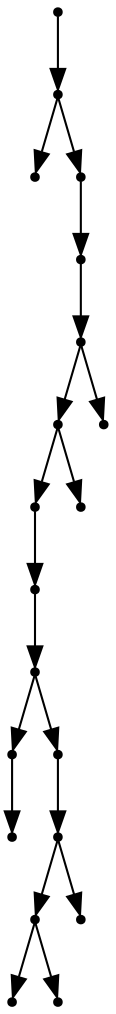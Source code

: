 digraph {
  19 [shape=point];
  18 [shape=point];
  0 [shape=point];
  17 [shape=point];
  16 [shape=point];
  15 [shape=point];
  13 [shape=point];
  11 [shape=point];
  10 [shape=point];
  9 [shape=point];
  2 [shape=point];
  1 [shape=point];
  8 [shape=point];
  7 [shape=point];
  5 [shape=point];
  3 [shape=point];
  4 [shape=point];
  6 [shape=point];
  12 [shape=point];
  14 [shape=point];
19 -> 18;
18 -> 0;
18 -> 17;
17 -> 16;
16 -> 15;
15 -> 13;
13 -> 11;
11 -> 10;
10 -> 9;
9 -> 2;
2 -> 1;
9 -> 8;
8 -> 7;
7 -> 5;
5 -> 3;
5 -> 4;
7 -> 6;
13 -> 12;
15 -> 14;
}
